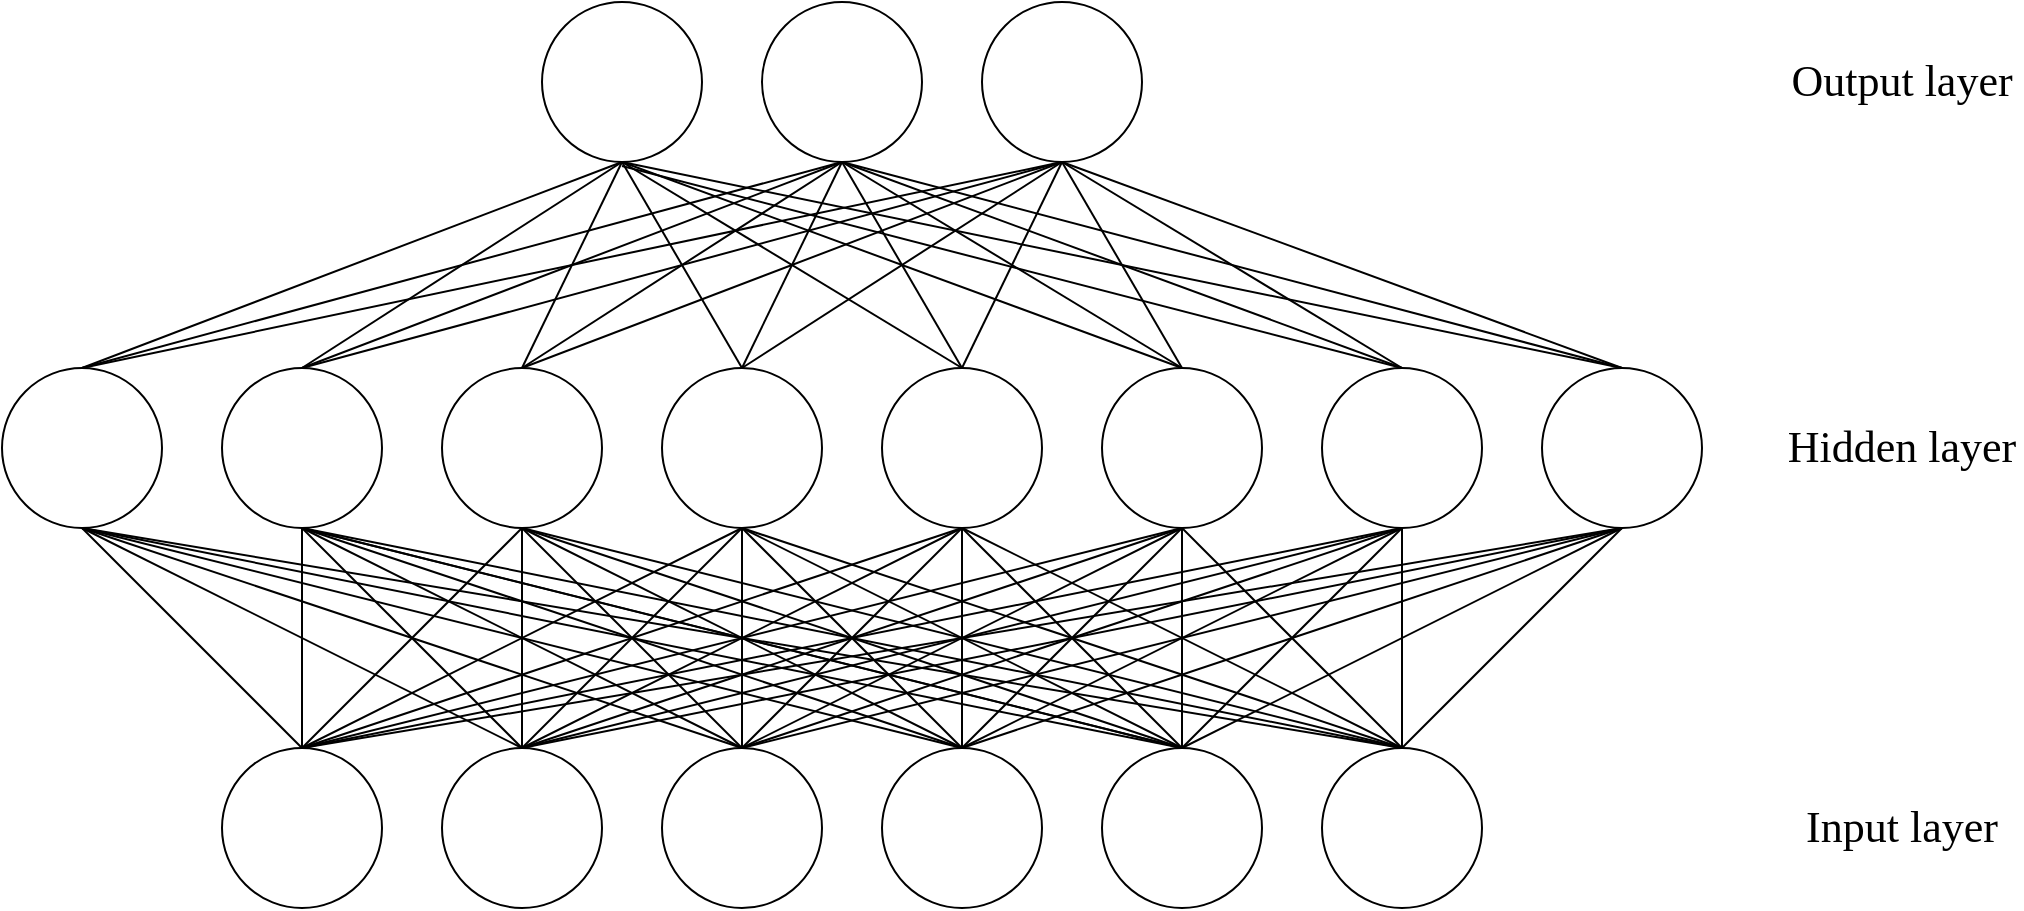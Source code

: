 <mxfile version="24.4.8" type="device">
  <diagram name="第 1 页" id="F_rhyEtw_8zC8oVCm1om">
    <mxGraphModel dx="1436" dy="900" grid="1" gridSize="10" guides="1" tooltips="1" connect="1" arrows="1" fold="1" page="1" pageScale="1" pageWidth="1169" pageHeight="827" math="0" shadow="0">
      <root>
        <mxCell id="0" />
        <mxCell id="1" parent="0" />
        <mxCell id="wDk5EvSkdMVQl-0X2oP3-1" value="" style="ellipse;whiteSpace=wrap;html=1;aspect=fixed;rotation=-90;" parent="1" vertex="1">
          <mxGeometry x="170" y="560" width="80" height="80" as="geometry" />
        </mxCell>
        <mxCell id="wDk5EvSkdMVQl-0X2oP3-2" value="" style="ellipse;whiteSpace=wrap;html=1;aspect=fixed;rotation=-90;" parent="1" vertex="1">
          <mxGeometry x="280" y="560" width="80" height="80" as="geometry" />
        </mxCell>
        <mxCell id="wDk5EvSkdMVQl-0X2oP3-3" value="" style="ellipse;whiteSpace=wrap;html=1;aspect=fixed;rotation=-90;" parent="1" vertex="1">
          <mxGeometry x="390" y="560" width="80" height="80" as="geometry" />
        </mxCell>
        <mxCell id="wDk5EvSkdMVQl-0X2oP3-5" value="" style="ellipse;whiteSpace=wrap;html=1;aspect=fixed;rotation=-90;" parent="1" vertex="1">
          <mxGeometry x="500" y="560" width="80" height="80" as="geometry" />
        </mxCell>
        <mxCell id="wDk5EvSkdMVQl-0X2oP3-6" value="" style="ellipse;whiteSpace=wrap;html=1;aspect=fixed;rotation=-90;" parent="1" vertex="1">
          <mxGeometry x="610" y="560" width="80" height="80" as="geometry" />
        </mxCell>
        <mxCell id="wDk5EvSkdMVQl-0X2oP3-7" value="" style="ellipse;whiteSpace=wrap;html=1;aspect=fixed;rotation=-90;" parent="1" vertex="1">
          <mxGeometry x="720" y="560" width="80" height="80" as="geometry" />
        </mxCell>
        <mxCell id="wDk5EvSkdMVQl-0X2oP3-8" value="" style="ellipse;whiteSpace=wrap;html=1;aspect=fixed;rotation=-90;" parent="1" vertex="1">
          <mxGeometry x="280" y="370" width="80" height="80" as="geometry" />
        </mxCell>
        <mxCell id="wDk5EvSkdMVQl-0X2oP3-9" value="" style="ellipse;whiteSpace=wrap;html=1;aspect=fixed;rotation=-90;" parent="1" vertex="1">
          <mxGeometry x="390" y="370" width="80" height="80" as="geometry" />
        </mxCell>
        <mxCell id="wDk5EvSkdMVQl-0X2oP3-10" value="" style="ellipse;whiteSpace=wrap;html=1;aspect=fixed;rotation=-90;" parent="1" vertex="1">
          <mxGeometry x="500" y="370" width="80" height="80" as="geometry" />
        </mxCell>
        <mxCell id="wDk5EvSkdMVQl-0X2oP3-11" value="" style="ellipse;whiteSpace=wrap;html=1;aspect=fixed;rotation=-90;" parent="1" vertex="1">
          <mxGeometry x="610" y="370" width="80" height="80" as="geometry" />
        </mxCell>
        <mxCell id="wDk5EvSkdMVQl-0X2oP3-12" value="" style="ellipse;whiteSpace=wrap;html=1;aspect=fixed;rotation=-90;" parent="1" vertex="1">
          <mxGeometry x="720" y="370" width="80" height="80" as="geometry" />
        </mxCell>
        <mxCell id="wDk5EvSkdMVQl-0X2oP3-13" value="" style="ellipse;whiteSpace=wrap;html=1;aspect=fixed;rotation=-90;" parent="1" vertex="1">
          <mxGeometry x="830" y="370" width="80" height="80" as="geometry" />
        </mxCell>
        <mxCell id="wDk5EvSkdMVQl-0X2oP3-14" value="" style="ellipse;whiteSpace=wrap;html=1;aspect=fixed;rotation=-90;" parent="1" vertex="1">
          <mxGeometry x="60" y="370" width="80" height="80" as="geometry" />
        </mxCell>
        <mxCell id="wDk5EvSkdMVQl-0X2oP3-32" style="rounded=0;orthogonalLoop=1;jettySize=auto;html=1;exitX=0;exitY=0.5;exitDx=0;exitDy=0;entryX=1;entryY=0.5;entryDx=0;entryDy=0;endArrow=none;endFill=0;" parent="1" source="wDk5EvSkdMVQl-0X2oP3-15" target="wDk5EvSkdMVQl-0X2oP3-6" edge="1">
          <mxGeometry relative="1" as="geometry" />
        </mxCell>
        <mxCell id="wDk5EvSkdMVQl-0X2oP3-15" value="" style="ellipse;whiteSpace=wrap;html=1;aspect=fixed;rotation=-90;" parent="1" vertex="1">
          <mxGeometry x="170" y="370" width="80" height="80" as="geometry" />
        </mxCell>
        <mxCell id="wDk5EvSkdMVQl-0X2oP3-16" value="" style="ellipse;whiteSpace=wrap;html=1;aspect=fixed;flipH=1;flipV=1;rotation=-90;" parent="1" vertex="1">
          <mxGeometry x="330" y="187" width="80" height="80" as="geometry" />
        </mxCell>
        <mxCell id="wDk5EvSkdMVQl-0X2oP3-17" value="" style="ellipse;whiteSpace=wrap;html=1;aspect=fixed;flipH=1;flipV=1;rotation=-90;" parent="1" vertex="1">
          <mxGeometry x="440" y="187" width="80" height="80" as="geometry" />
        </mxCell>
        <mxCell id="wDk5EvSkdMVQl-0X2oP3-18" value="" style="ellipse;whiteSpace=wrap;html=1;aspect=fixed;flipH=1;flipV=1;rotation=-90;" parent="1" vertex="1">
          <mxGeometry x="550" y="187" width="80" height="80" as="geometry" />
        </mxCell>
        <mxCell id="wDk5EvSkdMVQl-0X2oP3-19" value="" style="endArrow=none;html=1;rounded=0;exitX=1;exitY=0.5;exitDx=0;exitDy=0;entryX=0;entryY=0.5;entryDx=0;entryDy=0;" parent="1" source="wDk5EvSkdMVQl-0X2oP3-1" target="wDk5EvSkdMVQl-0X2oP3-14" edge="1">
          <mxGeometry width="50" height="50" relative="1" as="geometry">
            <mxPoint x="200" y="550" as="sourcePoint" />
            <mxPoint x="150" y="500" as="targetPoint" />
          </mxGeometry>
        </mxCell>
        <mxCell id="wDk5EvSkdMVQl-0X2oP3-20" value="" style="endArrow=none;html=1;rounded=0;exitX=1;exitY=0.5;exitDx=0;exitDy=0;entryX=0;entryY=0.5;entryDx=0;entryDy=0;" parent="1" source="wDk5EvSkdMVQl-0X2oP3-2" target="wDk5EvSkdMVQl-0X2oP3-14" edge="1">
          <mxGeometry width="50" height="50" relative="1" as="geometry">
            <mxPoint x="220" y="550" as="sourcePoint" />
            <mxPoint x="110" y="440" as="targetPoint" />
          </mxGeometry>
        </mxCell>
        <mxCell id="wDk5EvSkdMVQl-0X2oP3-21" value="" style="endArrow=none;html=1;rounded=0;exitX=1;exitY=0.5;exitDx=0;exitDy=0;entryX=0;entryY=0.5;entryDx=0;entryDy=0;" parent="1" source="wDk5EvSkdMVQl-0X2oP3-3" target="wDk5EvSkdMVQl-0X2oP3-14" edge="1">
          <mxGeometry width="50" height="50" relative="1" as="geometry">
            <mxPoint x="330" y="550" as="sourcePoint" />
            <mxPoint x="110" y="440" as="targetPoint" />
          </mxGeometry>
        </mxCell>
        <mxCell id="wDk5EvSkdMVQl-0X2oP3-23" value="" style="endArrow=none;html=1;rounded=0;exitX=1;exitY=0.5;exitDx=0;exitDy=0;entryX=0;entryY=0.5;entryDx=0;entryDy=0;" parent="1" source="wDk5EvSkdMVQl-0X2oP3-5" target="wDk5EvSkdMVQl-0X2oP3-14" edge="1">
          <mxGeometry width="50" height="50" relative="1" as="geometry">
            <mxPoint x="440" y="550" as="sourcePoint" />
            <mxPoint x="110" y="440" as="targetPoint" />
          </mxGeometry>
        </mxCell>
        <mxCell id="wDk5EvSkdMVQl-0X2oP3-29" value="" style="endArrow=none;html=1;rounded=0;exitX=1;exitY=0.5;exitDx=0;exitDy=0;entryX=0;entryY=0.5;entryDx=0;entryDy=0;" parent="1" source="wDk5EvSkdMVQl-0X2oP3-6" target="wDk5EvSkdMVQl-0X2oP3-14" edge="1">
          <mxGeometry width="50" height="50" relative="1" as="geometry">
            <mxPoint x="550" y="570" as="sourcePoint" />
            <mxPoint x="110" y="460" as="targetPoint" />
          </mxGeometry>
        </mxCell>
        <mxCell id="wDk5EvSkdMVQl-0X2oP3-30" value="" style="endArrow=none;html=1;rounded=0;exitX=1;exitY=0.5;exitDx=0;exitDy=0;entryX=0;entryY=0.5;entryDx=0;entryDy=0;" parent="1" source="wDk5EvSkdMVQl-0X2oP3-7" target="wDk5EvSkdMVQl-0X2oP3-14" edge="1">
          <mxGeometry width="50" height="50" relative="1" as="geometry">
            <mxPoint x="660" y="570" as="sourcePoint" />
            <mxPoint x="110" y="460" as="targetPoint" />
          </mxGeometry>
        </mxCell>
        <mxCell id="wDk5EvSkdMVQl-0X2oP3-31" value="" style="endArrow=none;html=1;rounded=0;exitX=1;exitY=0.5;exitDx=0;exitDy=0;entryX=0;entryY=0.5;entryDx=0;entryDy=0;" parent="1" source="wDk5EvSkdMVQl-0X2oP3-7" target="wDk5EvSkdMVQl-0X2oP3-15" edge="1">
          <mxGeometry width="50" height="50" relative="1" as="geometry">
            <mxPoint x="770" y="570" as="sourcePoint" />
            <mxPoint x="110" y="460" as="targetPoint" />
          </mxGeometry>
        </mxCell>
        <mxCell id="wDk5EvSkdMVQl-0X2oP3-33" value="" style="endArrow=none;html=1;rounded=0;exitX=1;exitY=0.5;exitDx=0;exitDy=0;entryX=0;entryY=0.5;entryDx=0;entryDy=0;" parent="1" source="wDk5EvSkdMVQl-0X2oP3-6" target="wDk5EvSkdMVQl-0X2oP3-15" edge="1">
          <mxGeometry width="50" height="50" relative="1" as="geometry">
            <mxPoint x="770" y="570" as="sourcePoint" />
            <mxPoint x="220" y="460" as="targetPoint" />
          </mxGeometry>
        </mxCell>
        <mxCell id="wDk5EvSkdMVQl-0X2oP3-34" value="" style="endArrow=none;html=1;rounded=0;exitX=1;exitY=0.5;exitDx=0;exitDy=0;entryX=0;entryY=0.5;entryDx=0;entryDy=0;" parent="1" source="wDk5EvSkdMVQl-0X2oP3-5" target="wDk5EvSkdMVQl-0X2oP3-15" edge="1">
          <mxGeometry width="50" height="50" relative="1" as="geometry">
            <mxPoint x="660" y="570" as="sourcePoint" />
            <mxPoint x="220" y="460" as="targetPoint" />
          </mxGeometry>
        </mxCell>
        <mxCell id="wDk5EvSkdMVQl-0X2oP3-35" value="" style="endArrow=none;html=1;rounded=0;exitX=1;exitY=0.5;exitDx=0;exitDy=0;entryX=0;entryY=0.5;entryDx=0;entryDy=0;" parent="1" source="wDk5EvSkdMVQl-0X2oP3-3" target="wDk5EvSkdMVQl-0X2oP3-15" edge="1">
          <mxGeometry width="50" height="50" relative="1" as="geometry">
            <mxPoint x="550" y="570" as="sourcePoint" />
            <mxPoint x="220" y="460" as="targetPoint" />
          </mxGeometry>
        </mxCell>
        <mxCell id="wDk5EvSkdMVQl-0X2oP3-36" value="" style="endArrow=none;html=1;rounded=0;exitX=1;exitY=0.5;exitDx=0;exitDy=0;entryX=0;entryY=0.5;entryDx=0;entryDy=0;" parent="1" source="wDk5EvSkdMVQl-0X2oP3-2" target="wDk5EvSkdMVQl-0X2oP3-15" edge="1">
          <mxGeometry width="50" height="50" relative="1" as="geometry">
            <mxPoint x="440" y="570" as="sourcePoint" />
            <mxPoint x="220" y="460" as="targetPoint" />
          </mxGeometry>
        </mxCell>
        <mxCell id="wDk5EvSkdMVQl-0X2oP3-37" value="" style="endArrow=none;html=1;rounded=0;entryX=0;entryY=0.5;entryDx=0;entryDy=0;" parent="1" source="wDk5EvSkdMVQl-0X2oP3-1" target="wDk5EvSkdMVQl-0X2oP3-15" edge="1">
          <mxGeometry width="50" height="50" relative="1" as="geometry">
            <mxPoint x="330" y="570" as="sourcePoint" />
            <mxPoint x="220" y="460" as="targetPoint" />
          </mxGeometry>
        </mxCell>
        <mxCell id="wDk5EvSkdMVQl-0X2oP3-38" value="" style="endArrow=none;html=1;rounded=0;entryX=0;entryY=0.5;entryDx=0;entryDy=0;exitX=1;exitY=0.5;exitDx=0;exitDy=0;" parent="1" source="wDk5EvSkdMVQl-0X2oP3-1" target="wDk5EvSkdMVQl-0X2oP3-8" edge="1">
          <mxGeometry width="50" height="50" relative="1" as="geometry">
            <mxPoint x="220" y="570" as="sourcePoint" />
            <mxPoint x="220" y="460" as="targetPoint" />
          </mxGeometry>
        </mxCell>
        <mxCell id="wDk5EvSkdMVQl-0X2oP3-39" value="" style="endArrow=none;html=1;rounded=0;entryX=0;entryY=0.5;entryDx=0;entryDy=0;exitX=1;exitY=0.5;exitDx=0;exitDy=0;" parent="1" source="wDk5EvSkdMVQl-0X2oP3-2" target="wDk5EvSkdMVQl-0X2oP3-8" edge="1">
          <mxGeometry width="50" height="50" relative="1" as="geometry">
            <mxPoint x="220" y="570" as="sourcePoint" />
            <mxPoint x="330" y="460" as="targetPoint" />
          </mxGeometry>
        </mxCell>
        <mxCell id="wDk5EvSkdMVQl-0X2oP3-40" value="" style="endArrow=none;html=1;rounded=0;entryX=0;entryY=0.5;entryDx=0;entryDy=0;exitX=1;exitY=0.5;exitDx=0;exitDy=0;" parent="1" source="wDk5EvSkdMVQl-0X2oP3-3" target="wDk5EvSkdMVQl-0X2oP3-8" edge="1">
          <mxGeometry width="50" height="50" relative="1" as="geometry">
            <mxPoint x="330" y="570" as="sourcePoint" />
            <mxPoint x="330" y="460" as="targetPoint" />
          </mxGeometry>
        </mxCell>
        <mxCell id="wDk5EvSkdMVQl-0X2oP3-41" value="" style="endArrow=none;html=1;rounded=0;entryX=0;entryY=0.5;entryDx=0;entryDy=0;exitX=1;exitY=0.5;exitDx=0;exitDy=0;" parent="1" source="wDk5EvSkdMVQl-0X2oP3-5" target="wDk5EvSkdMVQl-0X2oP3-8" edge="1">
          <mxGeometry width="50" height="50" relative="1" as="geometry">
            <mxPoint x="440" y="570" as="sourcePoint" />
            <mxPoint x="330" y="460" as="targetPoint" />
          </mxGeometry>
        </mxCell>
        <mxCell id="wDk5EvSkdMVQl-0X2oP3-42" value="" style="endArrow=none;html=1;rounded=0;entryX=0;entryY=0.5;entryDx=0;entryDy=0;exitX=1;exitY=0.5;exitDx=0;exitDy=0;" parent="1" source="wDk5EvSkdMVQl-0X2oP3-6" target="wDk5EvSkdMVQl-0X2oP3-8" edge="1">
          <mxGeometry width="50" height="50" relative="1" as="geometry">
            <mxPoint x="550" y="570" as="sourcePoint" />
            <mxPoint x="330" y="460" as="targetPoint" />
          </mxGeometry>
        </mxCell>
        <mxCell id="wDk5EvSkdMVQl-0X2oP3-43" value="" style="endArrow=none;html=1;rounded=0;entryX=0;entryY=0.5;entryDx=0;entryDy=0;exitX=1;exitY=0.5;exitDx=0;exitDy=0;" parent="1" source="wDk5EvSkdMVQl-0X2oP3-7" target="wDk5EvSkdMVQl-0X2oP3-8" edge="1">
          <mxGeometry width="50" height="50" relative="1" as="geometry">
            <mxPoint x="660" y="570" as="sourcePoint" />
            <mxPoint x="330" y="460" as="targetPoint" />
          </mxGeometry>
        </mxCell>
        <mxCell id="wDk5EvSkdMVQl-0X2oP3-44" value="" style="endArrow=none;html=1;rounded=0;entryX=0;entryY=0.5;entryDx=0;entryDy=0;exitX=1;exitY=0.5;exitDx=0;exitDy=0;" parent="1" source="wDk5EvSkdMVQl-0X2oP3-7" target="wDk5EvSkdMVQl-0X2oP3-9" edge="1">
          <mxGeometry width="50" height="50" relative="1" as="geometry">
            <mxPoint x="770" y="570" as="sourcePoint" />
            <mxPoint x="330" y="460" as="targetPoint" />
          </mxGeometry>
        </mxCell>
        <mxCell id="wDk5EvSkdMVQl-0X2oP3-45" value="" style="endArrow=none;html=1;rounded=0;entryX=0;entryY=0.5;entryDx=0;entryDy=0;exitX=1;exitY=0.5;exitDx=0;exitDy=0;" parent="1" source="wDk5EvSkdMVQl-0X2oP3-6" target="wDk5EvSkdMVQl-0X2oP3-9" edge="1">
          <mxGeometry width="50" height="50" relative="1" as="geometry">
            <mxPoint x="770" y="570" as="sourcePoint" />
            <mxPoint x="440" y="460" as="targetPoint" />
          </mxGeometry>
        </mxCell>
        <mxCell id="wDk5EvSkdMVQl-0X2oP3-46" value="" style="endArrow=none;html=1;rounded=0;entryX=0;entryY=0.5;entryDx=0;entryDy=0;exitX=1;exitY=0.5;exitDx=0;exitDy=0;" parent="1" source="wDk5EvSkdMVQl-0X2oP3-5" target="wDk5EvSkdMVQl-0X2oP3-9" edge="1">
          <mxGeometry width="50" height="50" relative="1" as="geometry">
            <mxPoint x="660" y="570" as="sourcePoint" />
            <mxPoint x="440" y="460" as="targetPoint" />
          </mxGeometry>
        </mxCell>
        <mxCell id="wDk5EvSkdMVQl-0X2oP3-47" value="" style="endArrow=none;html=1;rounded=0;entryX=0;entryY=0.5;entryDx=0;entryDy=0;exitX=1;exitY=0.5;exitDx=0;exitDy=0;" parent="1" source="wDk5EvSkdMVQl-0X2oP3-3" target="wDk5EvSkdMVQl-0X2oP3-9" edge="1">
          <mxGeometry width="50" height="50" relative="1" as="geometry">
            <mxPoint x="550" y="570" as="sourcePoint" />
            <mxPoint x="440" y="460" as="targetPoint" />
          </mxGeometry>
        </mxCell>
        <mxCell id="wDk5EvSkdMVQl-0X2oP3-48" value="" style="endArrow=none;html=1;rounded=0;entryX=0;entryY=0.5;entryDx=0;entryDy=0;exitX=1;exitY=0.5;exitDx=0;exitDy=0;" parent="1" source="wDk5EvSkdMVQl-0X2oP3-2" target="wDk5EvSkdMVQl-0X2oP3-9" edge="1">
          <mxGeometry width="50" height="50" relative="1" as="geometry">
            <mxPoint x="440" y="570" as="sourcePoint" />
            <mxPoint x="440" y="460" as="targetPoint" />
          </mxGeometry>
        </mxCell>
        <mxCell id="wDk5EvSkdMVQl-0X2oP3-49" value="" style="endArrow=none;html=1;rounded=0;entryX=0;entryY=0.5;entryDx=0;entryDy=0;exitX=1;exitY=0.5;exitDx=0;exitDy=0;" parent="1" source="wDk5EvSkdMVQl-0X2oP3-1" target="wDk5EvSkdMVQl-0X2oP3-9" edge="1">
          <mxGeometry width="50" height="50" relative="1" as="geometry">
            <mxPoint x="330" y="570" as="sourcePoint" />
            <mxPoint x="440" y="460" as="targetPoint" />
          </mxGeometry>
        </mxCell>
        <mxCell id="wDk5EvSkdMVQl-0X2oP3-50" value="" style="endArrow=none;html=1;rounded=0;entryX=0;entryY=0.5;entryDx=0;entryDy=0;exitX=1;exitY=0.5;exitDx=0;exitDy=0;" parent="1" source="wDk5EvSkdMVQl-0X2oP3-1" target="wDk5EvSkdMVQl-0X2oP3-10" edge="1">
          <mxGeometry width="50" height="50" relative="1" as="geometry">
            <mxPoint x="220" y="570" as="sourcePoint" />
            <mxPoint x="440" y="460" as="targetPoint" />
          </mxGeometry>
        </mxCell>
        <mxCell id="wDk5EvSkdMVQl-0X2oP3-51" value="" style="endArrow=none;html=1;rounded=0;entryX=0;entryY=0.5;entryDx=0;entryDy=0;exitX=1;exitY=0.5;exitDx=0;exitDy=0;" parent="1" source="wDk5EvSkdMVQl-0X2oP3-2" target="wDk5EvSkdMVQl-0X2oP3-10" edge="1">
          <mxGeometry width="50" height="50" relative="1" as="geometry">
            <mxPoint x="220" y="570" as="sourcePoint" />
            <mxPoint x="550" y="460" as="targetPoint" />
          </mxGeometry>
        </mxCell>
        <mxCell id="wDk5EvSkdMVQl-0X2oP3-52" value="" style="endArrow=none;html=1;rounded=0;entryX=0;entryY=0.5;entryDx=0;entryDy=0;exitX=1;exitY=0.5;exitDx=0;exitDy=0;" parent="1" source="wDk5EvSkdMVQl-0X2oP3-3" target="wDk5EvSkdMVQl-0X2oP3-10" edge="1">
          <mxGeometry width="50" height="50" relative="1" as="geometry">
            <mxPoint x="330" y="570" as="sourcePoint" />
            <mxPoint x="550" y="460" as="targetPoint" />
          </mxGeometry>
        </mxCell>
        <mxCell id="wDk5EvSkdMVQl-0X2oP3-53" value="" style="endArrow=none;html=1;rounded=0;entryX=0;entryY=0.5;entryDx=0;entryDy=0;exitX=1;exitY=0.5;exitDx=0;exitDy=0;" parent="1" source="wDk5EvSkdMVQl-0X2oP3-5" target="wDk5EvSkdMVQl-0X2oP3-10" edge="1">
          <mxGeometry width="50" height="50" relative="1" as="geometry">
            <mxPoint x="440" y="570" as="sourcePoint" />
            <mxPoint x="550" y="460" as="targetPoint" />
          </mxGeometry>
        </mxCell>
        <mxCell id="wDk5EvSkdMVQl-0X2oP3-54" value="" style="endArrow=none;html=1;rounded=0;entryX=0;entryY=0.5;entryDx=0;entryDy=0;exitX=1;exitY=0.5;exitDx=0;exitDy=0;" parent="1" source="wDk5EvSkdMVQl-0X2oP3-6" target="wDk5EvSkdMVQl-0X2oP3-10" edge="1">
          <mxGeometry width="50" height="50" relative="1" as="geometry">
            <mxPoint x="550" y="570" as="sourcePoint" />
            <mxPoint x="550" y="460" as="targetPoint" />
          </mxGeometry>
        </mxCell>
        <mxCell id="wDk5EvSkdMVQl-0X2oP3-55" value="" style="endArrow=none;html=1;rounded=0;entryX=0;entryY=0.5;entryDx=0;entryDy=0;exitX=1;exitY=0.5;exitDx=0;exitDy=0;" parent="1" source="wDk5EvSkdMVQl-0X2oP3-7" target="wDk5EvSkdMVQl-0X2oP3-10" edge="1">
          <mxGeometry width="50" height="50" relative="1" as="geometry">
            <mxPoint x="660" y="570" as="sourcePoint" />
            <mxPoint x="550" y="460" as="targetPoint" />
          </mxGeometry>
        </mxCell>
        <mxCell id="wDk5EvSkdMVQl-0X2oP3-56" value="" style="endArrow=none;html=1;rounded=0;entryX=0;entryY=0.5;entryDx=0;entryDy=0;exitX=1;exitY=0.5;exitDx=0;exitDy=0;" parent="1" source="wDk5EvSkdMVQl-0X2oP3-7" target="wDk5EvSkdMVQl-0X2oP3-11" edge="1">
          <mxGeometry width="50" height="50" relative="1" as="geometry">
            <mxPoint x="770" y="570" as="sourcePoint" />
            <mxPoint x="550" y="460" as="targetPoint" />
          </mxGeometry>
        </mxCell>
        <mxCell id="wDk5EvSkdMVQl-0X2oP3-57" value="" style="endArrow=none;html=1;rounded=0;entryX=0;entryY=0.5;entryDx=0;entryDy=0;exitX=1;exitY=0.5;exitDx=0;exitDy=0;" parent="1" source="wDk5EvSkdMVQl-0X2oP3-6" target="wDk5EvSkdMVQl-0X2oP3-11" edge="1">
          <mxGeometry width="50" height="50" relative="1" as="geometry">
            <mxPoint x="770" y="570" as="sourcePoint" />
            <mxPoint x="660" y="460" as="targetPoint" />
          </mxGeometry>
        </mxCell>
        <mxCell id="wDk5EvSkdMVQl-0X2oP3-58" value="" style="endArrow=none;html=1;rounded=0;entryX=0;entryY=0.5;entryDx=0;entryDy=0;exitX=1;exitY=0.5;exitDx=0;exitDy=0;" parent="1" source="wDk5EvSkdMVQl-0X2oP3-5" target="wDk5EvSkdMVQl-0X2oP3-11" edge="1">
          <mxGeometry width="50" height="50" relative="1" as="geometry">
            <mxPoint x="660" y="570" as="sourcePoint" />
            <mxPoint x="660" y="460" as="targetPoint" />
          </mxGeometry>
        </mxCell>
        <mxCell id="wDk5EvSkdMVQl-0X2oP3-59" value="" style="endArrow=none;html=1;rounded=0;entryX=0;entryY=0.5;entryDx=0;entryDy=0;exitX=1;exitY=0.5;exitDx=0;exitDy=0;" parent="1" source="wDk5EvSkdMVQl-0X2oP3-3" target="wDk5EvSkdMVQl-0X2oP3-11" edge="1">
          <mxGeometry width="50" height="50" relative="1" as="geometry">
            <mxPoint x="550" y="570" as="sourcePoint" />
            <mxPoint x="660" y="460" as="targetPoint" />
          </mxGeometry>
        </mxCell>
        <mxCell id="wDk5EvSkdMVQl-0X2oP3-60" value="" style="endArrow=none;html=1;rounded=0;entryX=0;entryY=0.5;entryDx=0;entryDy=0;exitX=1;exitY=0.5;exitDx=0;exitDy=0;" parent="1" source="wDk5EvSkdMVQl-0X2oP3-2" target="wDk5EvSkdMVQl-0X2oP3-11" edge="1">
          <mxGeometry width="50" height="50" relative="1" as="geometry">
            <mxPoint x="440" y="570" as="sourcePoint" />
            <mxPoint x="660" y="460" as="targetPoint" />
          </mxGeometry>
        </mxCell>
        <mxCell id="wDk5EvSkdMVQl-0X2oP3-61" value="" style="endArrow=none;html=1;rounded=0;entryX=0;entryY=0.5;entryDx=0;entryDy=0;exitX=1;exitY=0.5;exitDx=0;exitDy=0;" parent="1" source="wDk5EvSkdMVQl-0X2oP3-1" target="wDk5EvSkdMVQl-0X2oP3-11" edge="1">
          <mxGeometry width="50" height="50" relative="1" as="geometry">
            <mxPoint x="330" y="570" as="sourcePoint" />
            <mxPoint x="660" y="460" as="targetPoint" />
          </mxGeometry>
        </mxCell>
        <mxCell id="wDk5EvSkdMVQl-0X2oP3-62" value="" style="endArrow=none;html=1;rounded=0;entryX=0;entryY=0.5;entryDx=0;entryDy=0;exitX=1;exitY=0.5;exitDx=0;exitDy=0;" parent="1" source="wDk5EvSkdMVQl-0X2oP3-1" target="wDk5EvSkdMVQl-0X2oP3-12" edge="1">
          <mxGeometry width="50" height="50" relative="1" as="geometry">
            <mxPoint x="220" y="570" as="sourcePoint" />
            <mxPoint x="660" y="460" as="targetPoint" />
          </mxGeometry>
        </mxCell>
        <mxCell id="wDk5EvSkdMVQl-0X2oP3-63" value="" style="endArrow=none;html=1;rounded=0;entryX=0;entryY=0.5;entryDx=0;entryDy=0;exitX=1;exitY=0.5;exitDx=0;exitDy=0;" parent="1" source="wDk5EvSkdMVQl-0X2oP3-2" target="wDk5EvSkdMVQl-0X2oP3-12" edge="1">
          <mxGeometry width="50" height="50" relative="1" as="geometry">
            <mxPoint x="220" y="570" as="sourcePoint" />
            <mxPoint x="770" y="460" as="targetPoint" />
          </mxGeometry>
        </mxCell>
        <mxCell id="wDk5EvSkdMVQl-0X2oP3-64" value="" style="endArrow=none;html=1;rounded=0;entryX=0;entryY=0.5;entryDx=0;entryDy=0;exitX=1;exitY=0.5;exitDx=0;exitDy=0;" parent="1" source="wDk5EvSkdMVQl-0X2oP3-3" target="wDk5EvSkdMVQl-0X2oP3-12" edge="1">
          <mxGeometry width="50" height="50" relative="1" as="geometry">
            <mxPoint x="330" y="570" as="sourcePoint" />
            <mxPoint x="770" y="460" as="targetPoint" />
          </mxGeometry>
        </mxCell>
        <mxCell id="wDk5EvSkdMVQl-0X2oP3-65" value="" style="endArrow=none;html=1;rounded=0;entryX=0;entryY=0.5;entryDx=0;entryDy=0;exitX=1;exitY=0.5;exitDx=0;exitDy=0;" parent="1" source="wDk5EvSkdMVQl-0X2oP3-5" target="wDk5EvSkdMVQl-0X2oP3-12" edge="1">
          <mxGeometry width="50" height="50" relative="1" as="geometry">
            <mxPoint x="440" y="570" as="sourcePoint" />
            <mxPoint x="770" y="460" as="targetPoint" />
          </mxGeometry>
        </mxCell>
        <mxCell id="wDk5EvSkdMVQl-0X2oP3-66" value="" style="endArrow=none;html=1;rounded=0;entryX=0;entryY=0.5;entryDx=0;entryDy=0;exitX=1;exitY=0.5;exitDx=0;exitDy=0;" parent="1" source="wDk5EvSkdMVQl-0X2oP3-6" target="wDk5EvSkdMVQl-0X2oP3-12" edge="1">
          <mxGeometry width="50" height="50" relative="1" as="geometry">
            <mxPoint x="550" y="570" as="sourcePoint" />
            <mxPoint x="770" y="460" as="targetPoint" />
          </mxGeometry>
        </mxCell>
        <mxCell id="wDk5EvSkdMVQl-0X2oP3-67" value="" style="endArrow=none;html=1;rounded=0;entryX=0;entryY=0.5;entryDx=0;entryDy=0;exitX=1;exitY=0.5;exitDx=0;exitDy=0;" parent="1" source="wDk5EvSkdMVQl-0X2oP3-7" target="wDk5EvSkdMVQl-0X2oP3-12" edge="1">
          <mxGeometry width="50" height="50" relative="1" as="geometry">
            <mxPoint x="660" y="570" as="sourcePoint" />
            <mxPoint x="770" y="460" as="targetPoint" />
          </mxGeometry>
        </mxCell>
        <mxCell id="wDk5EvSkdMVQl-0X2oP3-68" value="" style="endArrow=none;html=1;rounded=0;entryX=0;entryY=0.5;entryDx=0;entryDy=0;exitX=1;exitY=0.5;exitDx=0;exitDy=0;" parent="1" source="wDk5EvSkdMVQl-0X2oP3-7" target="wDk5EvSkdMVQl-0X2oP3-13" edge="1">
          <mxGeometry width="50" height="50" relative="1" as="geometry">
            <mxPoint x="770" y="559" as="sourcePoint" />
            <mxPoint x="770" y="460" as="targetPoint" />
          </mxGeometry>
        </mxCell>
        <mxCell id="wDk5EvSkdMVQl-0X2oP3-69" value="" style="endArrow=none;html=1;rounded=0;entryX=0;entryY=0.5;entryDx=0;entryDy=0;exitX=1;exitY=0.5;exitDx=0;exitDy=0;" parent="1" source="wDk5EvSkdMVQl-0X2oP3-6" target="wDk5EvSkdMVQl-0X2oP3-13" edge="1">
          <mxGeometry width="50" height="50" relative="1" as="geometry">
            <mxPoint x="890" y="599" as="sourcePoint" />
            <mxPoint x="880" y="460" as="targetPoint" />
          </mxGeometry>
        </mxCell>
        <mxCell id="wDk5EvSkdMVQl-0X2oP3-70" value="" style="endArrow=none;html=1;rounded=0;entryX=0;entryY=0.5;entryDx=0;entryDy=0;exitX=1;exitY=0.5;exitDx=0;exitDy=0;" parent="1" source="wDk5EvSkdMVQl-0X2oP3-5" target="wDk5EvSkdMVQl-0X2oP3-13" edge="1">
          <mxGeometry width="50" height="50" relative="1" as="geometry">
            <mxPoint x="440" y="570" as="sourcePoint" />
            <mxPoint x="770" y="460" as="targetPoint" />
          </mxGeometry>
        </mxCell>
        <mxCell id="wDk5EvSkdMVQl-0X2oP3-71" value="" style="endArrow=none;html=1;rounded=0;entryX=0;entryY=0.5;entryDx=0;entryDy=0;exitX=1;exitY=0.5;exitDx=0;exitDy=0;" parent="1" source="wDk5EvSkdMVQl-0X2oP3-3" target="wDk5EvSkdMVQl-0X2oP3-13" edge="1">
          <mxGeometry width="50" height="50" relative="1" as="geometry">
            <mxPoint x="550" y="570" as="sourcePoint" />
            <mxPoint x="880" y="460" as="targetPoint" />
          </mxGeometry>
        </mxCell>
        <mxCell id="wDk5EvSkdMVQl-0X2oP3-72" value="" style="endArrow=none;html=1;rounded=0;entryX=0;entryY=0.5;entryDx=0;entryDy=0;exitX=1;exitY=0.5;exitDx=0;exitDy=0;" parent="1" source="wDk5EvSkdMVQl-0X2oP3-2" target="wDk5EvSkdMVQl-0X2oP3-13" edge="1">
          <mxGeometry width="50" height="50" relative="1" as="geometry">
            <mxPoint x="440" y="570" as="sourcePoint" />
            <mxPoint x="880" y="460" as="targetPoint" />
          </mxGeometry>
        </mxCell>
        <mxCell id="wDk5EvSkdMVQl-0X2oP3-73" value="" style="endArrow=none;html=1;rounded=0;entryX=0;entryY=0.5;entryDx=0;entryDy=0;exitX=1;exitY=0.5;exitDx=0;exitDy=0;" parent="1" source="wDk5EvSkdMVQl-0X2oP3-1" target="wDk5EvSkdMVQl-0X2oP3-13" edge="1">
          <mxGeometry width="50" height="50" relative="1" as="geometry">
            <mxPoint x="330" y="570" as="sourcePoint" />
            <mxPoint x="880" y="460" as="targetPoint" />
          </mxGeometry>
        </mxCell>
        <mxCell id="wDk5EvSkdMVQl-0X2oP3-74" value="" style="endArrow=none;html=1;rounded=0;exitX=1;exitY=0.5;exitDx=0;exitDy=0;entryX=0;entryY=0.5;entryDx=0;entryDy=0;" parent="1" source="wDk5EvSkdMVQl-0X2oP3-14" target="wDk5EvSkdMVQl-0X2oP3-16" edge="1">
          <mxGeometry width="50" height="50" relative="1" as="geometry">
            <mxPoint x="220" y="570" as="sourcePoint" />
            <mxPoint x="110" y="460" as="targetPoint" />
          </mxGeometry>
        </mxCell>
        <mxCell id="wDk5EvSkdMVQl-0X2oP3-75" value="" style="endArrow=none;html=1;rounded=0;exitX=1;exitY=0.5;exitDx=0;exitDy=0;entryX=0;entryY=0.5;entryDx=0;entryDy=0;" parent="1" source="wDk5EvSkdMVQl-0X2oP3-15" target="wDk5EvSkdMVQl-0X2oP3-16" edge="1">
          <mxGeometry width="50" height="50" relative="1" as="geometry">
            <mxPoint x="110" y="380" as="sourcePoint" />
            <mxPoint x="380" y="277" as="targetPoint" />
          </mxGeometry>
        </mxCell>
        <mxCell id="wDk5EvSkdMVQl-0X2oP3-76" value="" style="endArrow=none;html=1;rounded=0;exitX=1;exitY=0.5;exitDx=0;exitDy=0;entryX=0;entryY=0.5;entryDx=0;entryDy=0;" parent="1" source="wDk5EvSkdMVQl-0X2oP3-8" target="wDk5EvSkdMVQl-0X2oP3-16" edge="1">
          <mxGeometry width="50" height="50" relative="1" as="geometry">
            <mxPoint x="220" y="380" as="sourcePoint" />
            <mxPoint x="380" y="277" as="targetPoint" />
          </mxGeometry>
        </mxCell>
        <mxCell id="wDk5EvSkdMVQl-0X2oP3-77" value="" style="endArrow=none;html=1;rounded=0;exitX=1;exitY=0.5;exitDx=0;exitDy=0;entryX=0;entryY=0.5;entryDx=0;entryDy=0;" parent="1" source="wDk5EvSkdMVQl-0X2oP3-9" target="wDk5EvSkdMVQl-0X2oP3-16" edge="1">
          <mxGeometry width="50" height="50" relative="1" as="geometry">
            <mxPoint x="330" y="380" as="sourcePoint" />
            <mxPoint x="380" y="277" as="targetPoint" />
          </mxGeometry>
        </mxCell>
        <mxCell id="wDk5EvSkdMVQl-0X2oP3-78" value="" style="endArrow=none;html=1;rounded=0;exitX=1;exitY=0.5;exitDx=0;exitDy=0;entryX=0;entryY=0.5;entryDx=0;entryDy=0;" parent="1" source="wDk5EvSkdMVQl-0X2oP3-10" target="wDk5EvSkdMVQl-0X2oP3-16" edge="1">
          <mxGeometry width="50" height="50" relative="1" as="geometry">
            <mxPoint x="440" y="380" as="sourcePoint" />
            <mxPoint x="380" y="277" as="targetPoint" />
          </mxGeometry>
        </mxCell>
        <mxCell id="wDk5EvSkdMVQl-0X2oP3-79" value="" style="endArrow=none;html=1;rounded=0;exitX=1;exitY=0.5;exitDx=0;exitDy=0;entryX=0;entryY=0.5;entryDx=0;entryDy=0;" parent="1" source="wDk5EvSkdMVQl-0X2oP3-11" target="wDk5EvSkdMVQl-0X2oP3-16" edge="1">
          <mxGeometry width="50" height="50" relative="1" as="geometry">
            <mxPoint x="550" y="380" as="sourcePoint" />
            <mxPoint x="380" y="277" as="targetPoint" />
          </mxGeometry>
        </mxCell>
        <mxCell id="wDk5EvSkdMVQl-0X2oP3-80" value="" style="endArrow=none;html=1;rounded=0;exitX=1;exitY=0.5;exitDx=0;exitDy=0;" parent="1" source="wDk5EvSkdMVQl-0X2oP3-12" edge="1">
          <mxGeometry width="50" height="50" relative="1" as="geometry">
            <mxPoint x="760" y="349" as="sourcePoint" />
            <mxPoint x="370" y="269" as="targetPoint" />
          </mxGeometry>
        </mxCell>
        <mxCell id="wDk5EvSkdMVQl-0X2oP3-82" value="" style="endArrow=none;html=1;rounded=0;exitX=1;exitY=0.5;exitDx=0;exitDy=0;entryX=0;entryY=0.5;entryDx=0;entryDy=0;" parent="1" source="wDk5EvSkdMVQl-0X2oP3-13" target="wDk5EvSkdMVQl-0X2oP3-16" edge="1">
          <mxGeometry width="50" height="50" relative="1" as="geometry">
            <mxPoint x="770" y="380" as="sourcePoint" />
            <mxPoint x="380" y="279" as="targetPoint" />
          </mxGeometry>
        </mxCell>
        <mxCell id="wDk5EvSkdMVQl-0X2oP3-83" value="" style="endArrow=none;html=1;rounded=0;exitX=1;exitY=0.5;exitDx=0;exitDy=0;entryX=0;entryY=0.5;entryDx=0;entryDy=0;" parent="1" source="wDk5EvSkdMVQl-0X2oP3-14" target="wDk5EvSkdMVQl-0X2oP3-17" edge="1">
          <mxGeometry width="50" height="50" relative="1" as="geometry">
            <mxPoint x="110" y="380" as="sourcePoint" />
            <mxPoint x="380" y="277" as="targetPoint" />
          </mxGeometry>
        </mxCell>
        <mxCell id="wDk5EvSkdMVQl-0X2oP3-84" value="" style="endArrow=none;html=1;rounded=0;exitX=1;exitY=0.5;exitDx=0;exitDy=0;entryX=0;entryY=0.5;entryDx=0;entryDy=0;" parent="1" source="wDk5EvSkdMVQl-0X2oP3-15" target="wDk5EvSkdMVQl-0X2oP3-17" edge="1">
          <mxGeometry width="50" height="50" relative="1" as="geometry">
            <mxPoint x="110" y="380" as="sourcePoint" />
            <mxPoint x="490" y="277" as="targetPoint" />
          </mxGeometry>
        </mxCell>
        <mxCell id="wDk5EvSkdMVQl-0X2oP3-85" value="" style="endArrow=none;html=1;rounded=0;exitX=1;exitY=0.5;exitDx=0;exitDy=0;entryX=0;entryY=0.5;entryDx=0;entryDy=0;" parent="1" source="wDk5EvSkdMVQl-0X2oP3-8" target="wDk5EvSkdMVQl-0X2oP3-17" edge="1">
          <mxGeometry width="50" height="50" relative="1" as="geometry">
            <mxPoint x="220" y="380" as="sourcePoint" />
            <mxPoint x="490" y="277" as="targetPoint" />
          </mxGeometry>
        </mxCell>
        <mxCell id="wDk5EvSkdMVQl-0X2oP3-86" value="" style="endArrow=none;html=1;rounded=0;exitX=1;exitY=0.5;exitDx=0;exitDy=0;entryX=0;entryY=0.5;entryDx=0;entryDy=0;" parent="1" source="wDk5EvSkdMVQl-0X2oP3-9" target="wDk5EvSkdMVQl-0X2oP3-17" edge="1">
          <mxGeometry width="50" height="50" relative="1" as="geometry">
            <mxPoint x="330" y="380" as="sourcePoint" />
            <mxPoint x="490" y="277" as="targetPoint" />
          </mxGeometry>
        </mxCell>
        <mxCell id="wDk5EvSkdMVQl-0X2oP3-87" value="" style="endArrow=none;html=1;rounded=0;exitX=1;exitY=0.5;exitDx=0;exitDy=0;entryX=0;entryY=0.5;entryDx=0;entryDy=0;" parent="1" source="wDk5EvSkdMVQl-0X2oP3-10" target="wDk5EvSkdMVQl-0X2oP3-17" edge="1">
          <mxGeometry width="50" height="50" relative="1" as="geometry">
            <mxPoint x="440" y="380" as="sourcePoint" />
            <mxPoint x="490" y="277" as="targetPoint" />
          </mxGeometry>
        </mxCell>
        <mxCell id="wDk5EvSkdMVQl-0X2oP3-88" value="" style="endArrow=none;html=1;rounded=0;exitX=1;exitY=0.5;exitDx=0;exitDy=0;entryX=0;entryY=0.5;entryDx=0;entryDy=0;" parent="1" source="wDk5EvSkdMVQl-0X2oP3-11" target="wDk5EvSkdMVQl-0X2oP3-17" edge="1">
          <mxGeometry width="50" height="50" relative="1" as="geometry">
            <mxPoint x="550" y="380" as="sourcePoint" />
            <mxPoint x="490" y="277" as="targetPoint" />
          </mxGeometry>
        </mxCell>
        <mxCell id="wDk5EvSkdMVQl-0X2oP3-89" value="" style="endArrow=none;html=1;rounded=0;exitX=1;exitY=0.5;exitDx=0;exitDy=0;entryX=0;entryY=0.5;entryDx=0;entryDy=0;" parent="1" source="wDk5EvSkdMVQl-0X2oP3-12" target="wDk5EvSkdMVQl-0X2oP3-17" edge="1">
          <mxGeometry width="50" height="50" relative="1" as="geometry">
            <mxPoint x="660" y="380" as="sourcePoint" />
            <mxPoint x="490" y="277" as="targetPoint" />
          </mxGeometry>
        </mxCell>
        <mxCell id="wDk5EvSkdMVQl-0X2oP3-90" value="" style="endArrow=none;html=1;rounded=0;exitX=1;exitY=0.5;exitDx=0;exitDy=0;entryX=0;entryY=0.5;entryDx=0;entryDy=0;" parent="1" source="wDk5EvSkdMVQl-0X2oP3-13" target="wDk5EvSkdMVQl-0X2oP3-17" edge="1">
          <mxGeometry width="50" height="50" relative="1" as="geometry">
            <mxPoint x="770" y="380" as="sourcePoint" />
            <mxPoint x="490" y="277" as="targetPoint" />
          </mxGeometry>
        </mxCell>
        <mxCell id="wDk5EvSkdMVQl-0X2oP3-91" value="" style="endArrow=none;html=1;rounded=0;exitX=1;exitY=0.5;exitDx=0;exitDy=0;entryX=0;entryY=0.5;entryDx=0;entryDy=0;" parent="1" source="wDk5EvSkdMVQl-0X2oP3-14" target="wDk5EvSkdMVQl-0X2oP3-18" edge="1">
          <mxGeometry width="50" height="50" relative="1" as="geometry">
            <mxPoint x="110" y="380" as="sourcePoint" />
            <mxPoint x="380" y="277" as="targetPoint" />
          </mxGeometry>
        </mxCell>
        <mxCell id="wDk5EvSkdMVQl-0X2oP3-92" value="" style="endArrow=none;html=1;rounded=0;exitX=1;exitY=0.5;exitDx=0;exitDy=0;entryX=0;entryY=0.5;entryDx=0;entryDy=0;" parent="1" source="wDk5EvSkdMVQl-0X2oP3-15" target="wDk5EvSkdMVQl-0X2oP3-18" edge="1">
          <mxGeometry width="50" height="50" relative="1" as="geometry">
            <mxPoint x="110" y="380" as="sourcePoint" />
            <mxPoint x="600" y="277" as="targetPoint" />
          </mxGeometry>
        </mxCell>
        <mxCell id="wDk5EvSkdMVQl-0X2oP3-93" value="" style="endArrow=none;html=1;rounded=0;exitX=1;exitY=0.5;exitDx=0;exitDy=0;entryX=0;entryY=0.5;entryDx=0;entryDy=0;" parent="1" source="wDk5EvSkdMVQl-0X2oP3-8" target="wDk5EvSkdMVQl-0X2oP3-18" edge="1">
          <mxGeometry width="50" height="50" relative="1" as="geometry">
            <mxPoint x="220" y="380" as="sourcePoint" />
            <mxPoint x="600" y="277" as="targetPoint" />
          </mxGeometry>
        </mxCell>
        <mxCell id="wDk5EvSkdMVQl-0X2oP3-94" value="" style="endArrow=none;html=1;rounded=0;exitX=1;exitY=0.5;exitDx=0;exitDy=0;entryX=0;entryY=0.5;entryDx=0;entryDy=0;" parent="1" source="wDk5EvSkdMVQl-0X2oP3-9" target="wDk5EvSkdMVQl-0X2oP3-18" edge="1">
          <mxGeometry width="50" height="50" relative="1" as="geometry">
            <mxPoint x="330" y="380" as="sourcePoint" />
            <mxPoint x="600" y="277" as="targetPoint" />
          </mxGeometry>
        </mxCell>
        <mxCell id="wDk5EvSkdMVQl-0X2oP3-95" value="" style="endArrow=none;html=1;rounded=0;exitX=1;exitY=0.5;exitDx=0;exitDy=0;entryX=0;entryY=0.5;entryDx=0;entryDy=0;" parent="1" source="wDk5EvSkdMVQl-0X2oP3-10" target="wDk5EvSkdMVQl-0X2oP3-18" edge="1">
          <mxGeometry width="50" height="50" relative="1" as="geometry">
            <mxPoint x="440" y="380" as="sourcePoint" />
            <mxPoint x="600" y="277" as="targetPoint" />
          </mxGeometry>
        </mxCell>
        <mxCell id="wDk5EvSkdMVQl-0X2oP3-96" value="" style="endArrow=none;html=1;rounded=0;exitX=1;exitY=0.5;exitDx=0;exitDy=0;entryX=0;entryY=0.5;entryDx=0;entryDy=0;" parent="1" source="wDk5EvSkdMVQl-0X2oP3-11" target="wDk5EvSkdMVQl-0X2oP3-18" edge="1">
          <mxGeometry width="50" height="50" relative="1" as="geometry">
            <mxPoint x="550" y="380" as="sourcePoint" />
            <mxPoint x="600" y="277" as="targetPoint" />
          </mxGeometry>
        </mxCell>
        <mxCell id="wDk5EvSkdMVQl-0X2oP3-97" value="" style="endArrow=none;html=1;rounded=0;exitX=1;exitY=0.5;exitDx=0;exitDy=0;entryX=0;entryY=0.5;entryDx=0;entryDy=0;" parent="1" source="wDk5EvSkdMVQl-0X2oP3-12" target="wDk5EvSkdMVQl-0X2oP3-18" edge="1">
          <mxGeometry width="50" height="50" relative="1" as="geometry">
            <mxPoint x="660" y="380" as="sourcePoint" />
            <mxPoint x="600" y="277" as="targetPoint" />
          </mxGeometry>
        </mxCell>
        <mxCell id="wDk5EvSkdMVQl-0X2oP3-98" value="" style="endArrow=none;html=1;rounded=0;exitX=1;exitY=0.5;exitDx=0;exitDy=0;entryX=0;entryY=0.5;entryDx=0;entryDy=0;" parent="1" source="wDk5EvSkdMVQl-0X2oP3-13" target="wDk5EvSkdMVQl-0X2oP3-18" edge="1">
          <mxGeometry width="50" height="50" relative="1" as="geometry">
            <mxPoint x="770" y="380" as="sourcePoint" />
            <mxPoint x="600" y="277" as="targetPoint" />
          </mxGeometry>
        </mxCell>
        <mxCell id="wDk5EvSkdMVQl-0X2oP3-99" value="&lt;font style=&quot;font-size: 22px;&quot;&gt;Input layer&lt;/font&gt;" style="text;html=1;align=center;verticalAlign=middle;whiteSpace=wrap;rounded=0;fontFamily=Times New Roman;" parent="1" vertex="1">
          <mxGeometry x="950" y="585" width="120" height="30" as="geometry" />
        </mxCell>
        <mxCell id="wDk5EvSkdMVQl-0X2oP3-100" value="&lt;font style=&quot;font-size: 22px;&quot;&gt;Hidden layer&lt;/font&gt;" style="text;html=1;align=center;verticalAlign=middle;whiteSpace=wrap;rounded=0;fontFamily=Times New Roman;" parent="1" vertex="1">
          <mxGeometry x="950" y="395" width="120" height="30" as="geometry" />
        </mxCell>
        <mxCell id="wDk5EvSkdMVQl-0X2oP3-101" value="&lt;font style=&quot;font-size: 22px;&quot;&gt;Output layer&lt;/font&gt;" style="text;html=1;align=center;verticalAlign=middle;whiteSpace=wrap;rounded=0;fontFamily=Times New Roman;" parent="1" vertex="1">
          <mxGeometry x="950" y="212" width="120" height="30" as="geometry" />
        </mxCell>
      </root>
    </mxGraphModel>
  </diagram>
</mxfile>
